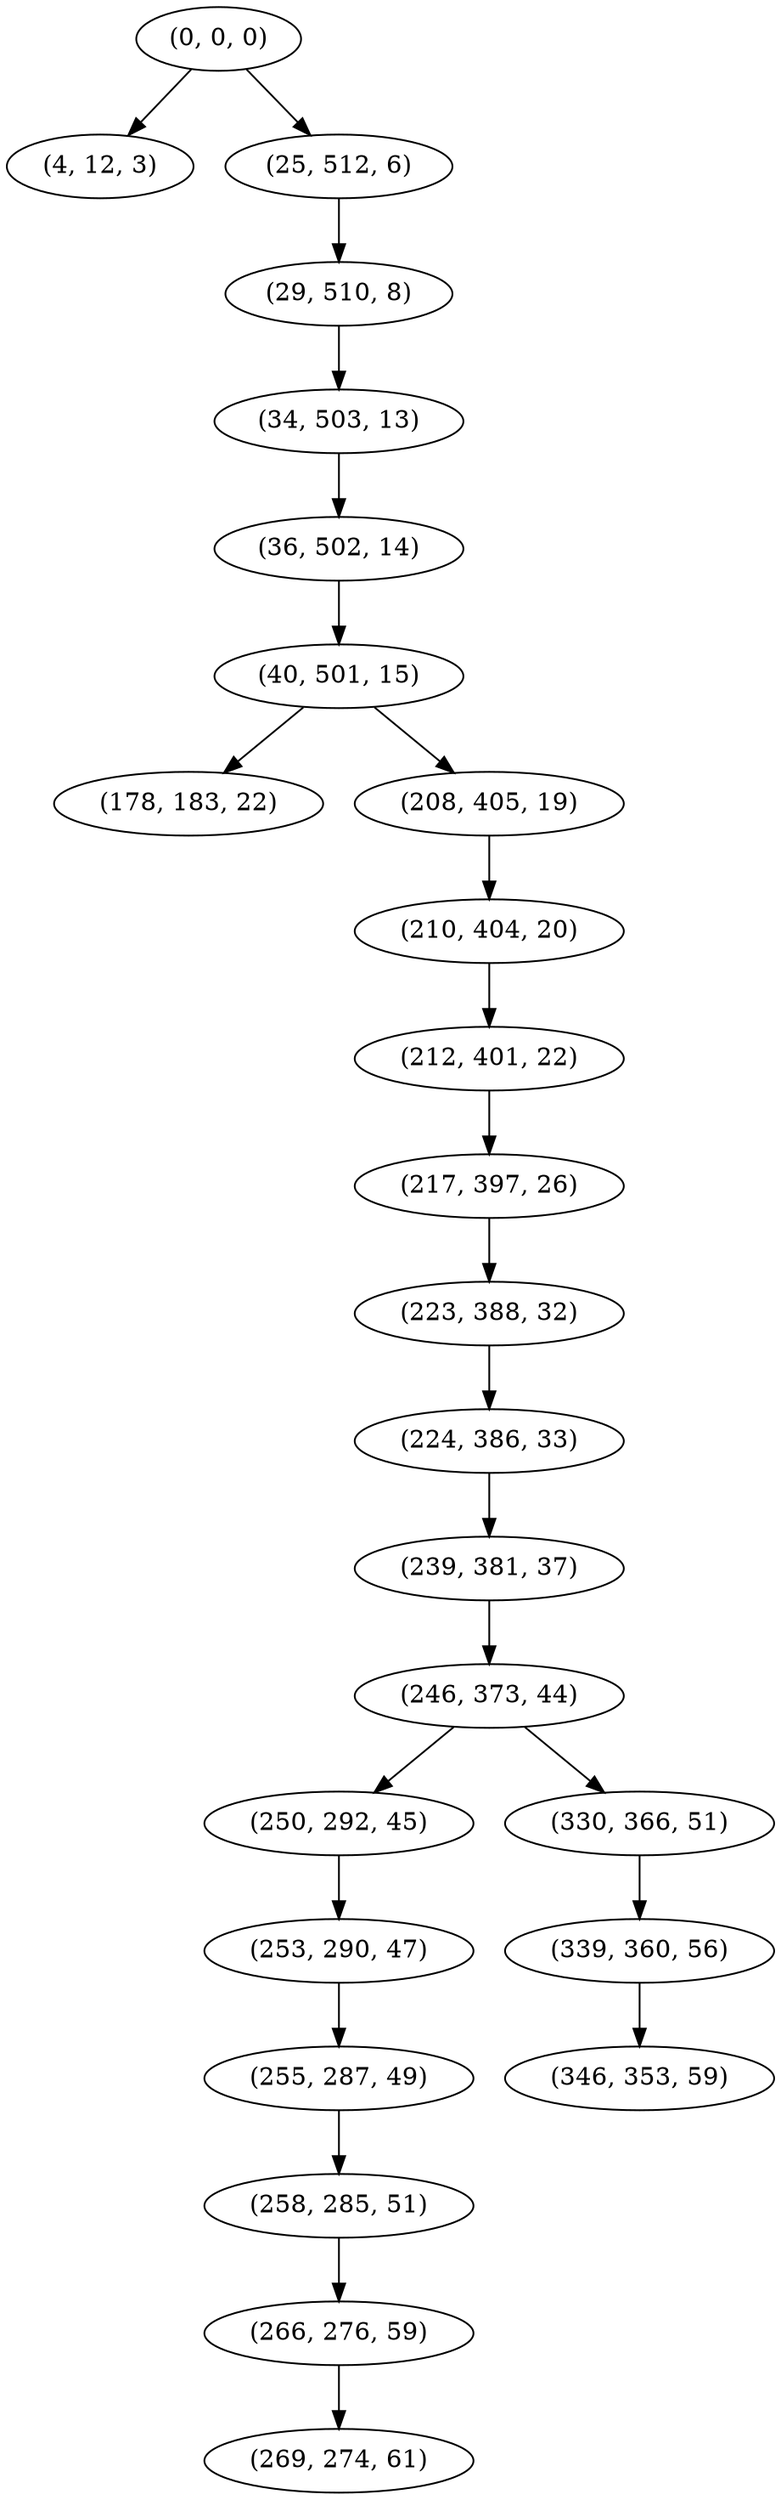 digraph tree {
    "(0, 0, 0)";
    "(4, 12, 3)";
    "(25, 512, 6)";
    "(29, 510, 8)";
    "(34, 503, 13)";
    "(36, 502, 14)";
    "(40, 501, 15)";
    "(178, 183, 22)";
    "(208, 405, 19)";
    "(210, 404, 20)";
    "(212, 401, 22)";
    "(217, 397, 26)";
    "(223, 388, 32)";
    "(224, 386, 33)";
    "(239, 381, 37)";
    "(246, 373, 44)";
    "(250, 292, 45)";
    "(253, 290, 47)";
    "(255, 287, 49)";
    "(258, 285, 51)";
    "(266, 276, 59)";
    "(269, 274, 61)";
    "(330, 366, 51)";
    "(339, 360, 56)";
    "(346, 353, 59)";
    "(0, 0, 0)" -> "(4, 12, 3)";
    "(0, 0, 0)" -> "(25, 512, 6)";
    "(25, 512, 6)" -> "(29, 510, 8)";
    "(29, 510, 8)" -> "(34, 503, 13)";
    "(34, 503, 13)" -> "(36, 502, 14)";
    "(36, 502, 14)" -> "(40, 501, 15)";
    "(40, 501, 15)" -> "(178, 183, 22)";
    "(40, 501, 15)" -> "(208, 405, 19)";
    "(208, 405, 19)" -> "(210, 404, 20)";
    "(210, 404, 20)" -> "(212, 401, 22)";
    "(212, 401, 22)" -> "(217, 397, 26)";
    "(217, 397, 26)" -> "(223, 388, 32)";
    "(223, 388, 32)" -> "(224, 386, 33)";
    "(224, 386, 33)" -> "(239, 381, 37)";
    "(239, 381, 37)" -> "(246, 373, 44)";
    "(246, 373, 44)" -> "(250, 292, 45)";
    "(246, 373, 44)" -> "(330, 366, 51)";
    "(250, 292, 45)" -> "(253, 290, 47)";
    "(253, 290, 47)" -> "(255, 287, 49)";
    "(255, 287, 49)" -> "(258, 285, 51)";
    "(258, 285, 51)" -> "(266, 276, 59)";
    "(266, 276, 59)" -> "(269, 274, 61)";
    "(330, 366, 51)" -> "(339, 360, 56)";
    "(339, 360, 56)" -> "(346, 353, 59)";
}
